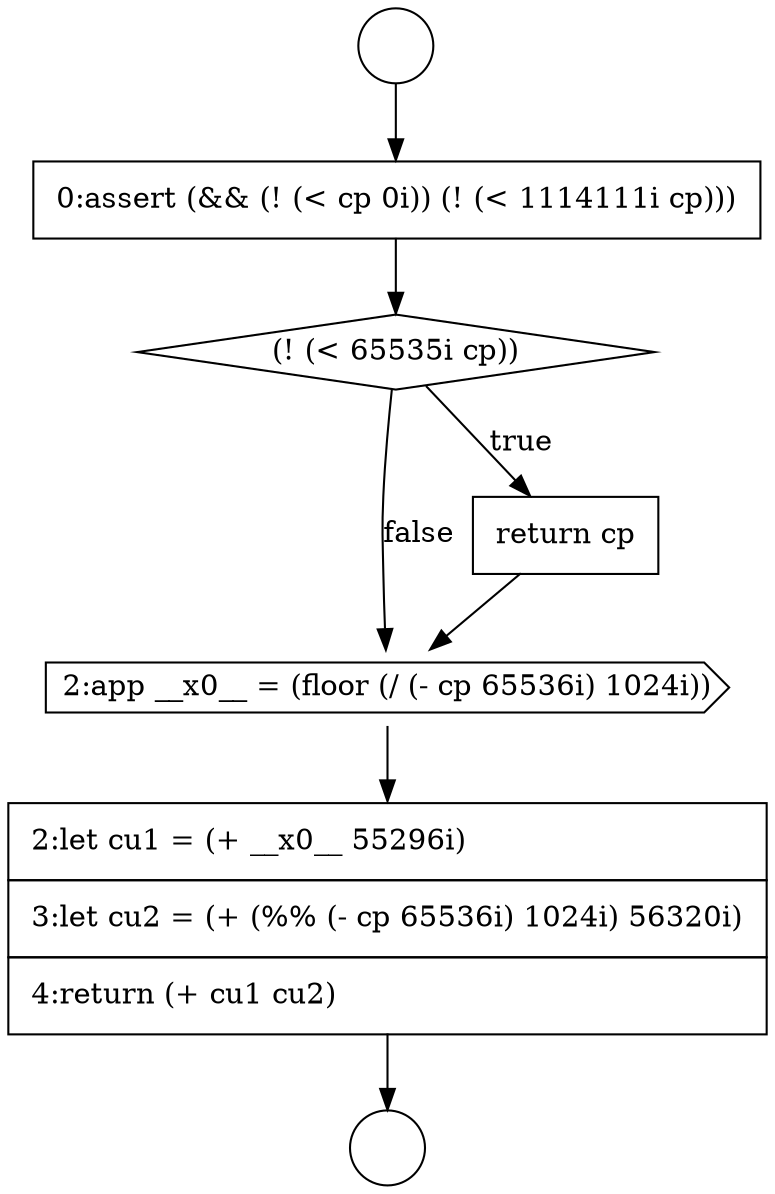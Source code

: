 digraph {
  node3569 [shape=none, margin=0, label=<<font color="black">
    <table border="0" cellborder="1" cellspacing="0" cellpadding="10">
      <tr><td align="left">0:assert (&amp;&amp; (! (&lt; cp 0i)) (! (&lt; 1114111i cp)))</td></tr>
    </table>
  </font>> color="black" fillcolor="white" style=filled]
  node3567 [shape=circle label=" " color="black" fillcolor="white" style=filled]
  node3573 [shape=none, margin=0, label=<<font color="black">
    <table border="0" cellborder="1" cellspacing="0" cellpadding="10">
      <tr><td align="left">2:let cu1 = (+ __x0__ 55296i)</td></tr>
      <tr><td align="left">3:let cu2 = (+ (%% (- cp 65536i) 1024i) 56320i)</td></tr>
      <tr><td align="left">4:return (+ cu1 cu2)</td></tr>
    </table>
  </font>> color="black" fillcolor="white" style=filled]
  node3568 [shape=circle label=" " color="black" fillcolor="white" style=filled]
  node3572 [shape=cds, label=<<font color="black">2:app __x0__ = (floor (/ (- cp 65536i) 1024i))</font>> color="black" fillcolor="white" style=filled]
  node3571 [shape=none, margin=0, label=<<font color="black">
    <table border="0" cellborder="1" cellspacing="0" cellpadding="10">
      <tr><td align="left">return cp</td></tr>
    </table>
  </font>> color="black" fillcolor="white" style=filled]
  node3570 [shape=diamond, label=<<font color="black">(! (&lt; 65535i cp))</font>> color="black" fillcolor="white" style=filled]
  node3572 -> node3573 [ color="black"]
  node3571 -> node3572 [ color="black"]
  node3570 -> node3571 [label=<<font color="black">true</font>> color="black"]
  node3570 -> node3572 [label=<<font color="black">false</font>> color="black"]
  node3569 -> node3570 [ color="black"]
  node3573 -> node3568 [ color="black"]
  node3567 -> node3569 [ color="black"]
}
